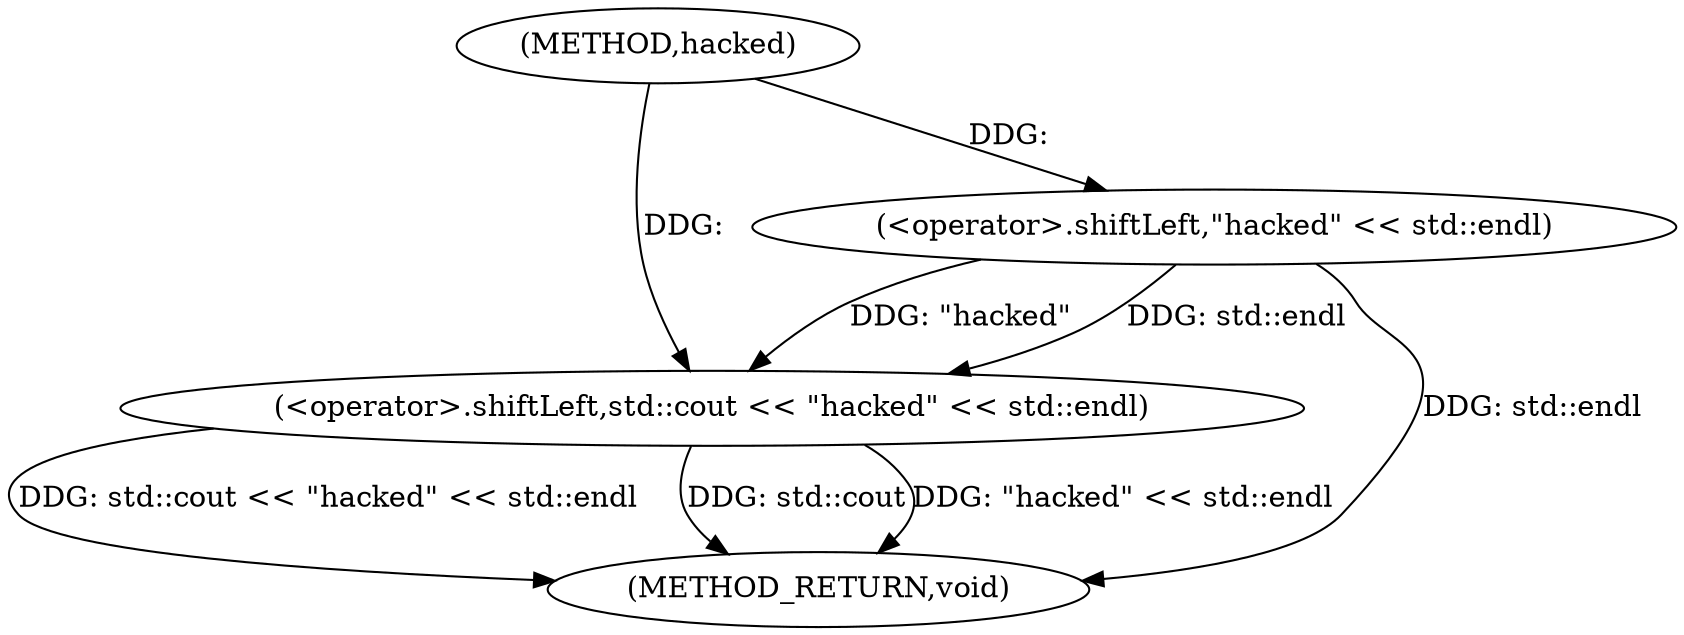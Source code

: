 digraph hacked {  
"1000105" [label = "(METHOD,hacked)" ]
"1000112" [label = "(METHOD_RETURN,void)" ]
"1000107" [label = "(<operator>.shiftLeft,std::cout << \"hacked\" << std::endl)" ]
"1000109" [label = "(<operator>.shiftLeft,\"hacked\" << std::endl)" ]
  "1000107" -> "1000112"  [ label = "DDG: std::cout << \"hacked\" << std::endl"] 
  "1000107" -> "1000112"  [ label = "DDG: std::cout"] 
  "1000107" -> "1000112"  [ label = "DDG: \"hacked\" << std::endl"] 
  "1000109" -> "1000112"  [ label = "DDG: std::endl"] 
  "1000105" -> "1000107"  [ label = "DDG: "] 
  "1000109" -> "1000107"  [ label = "DDG: \"hacked\""] 
  "1000109" -> "1000107"  [ label = "DDG: std::endl"] 
  "1000105" -> "1000109"  [ label = "DDG: "] 
}
